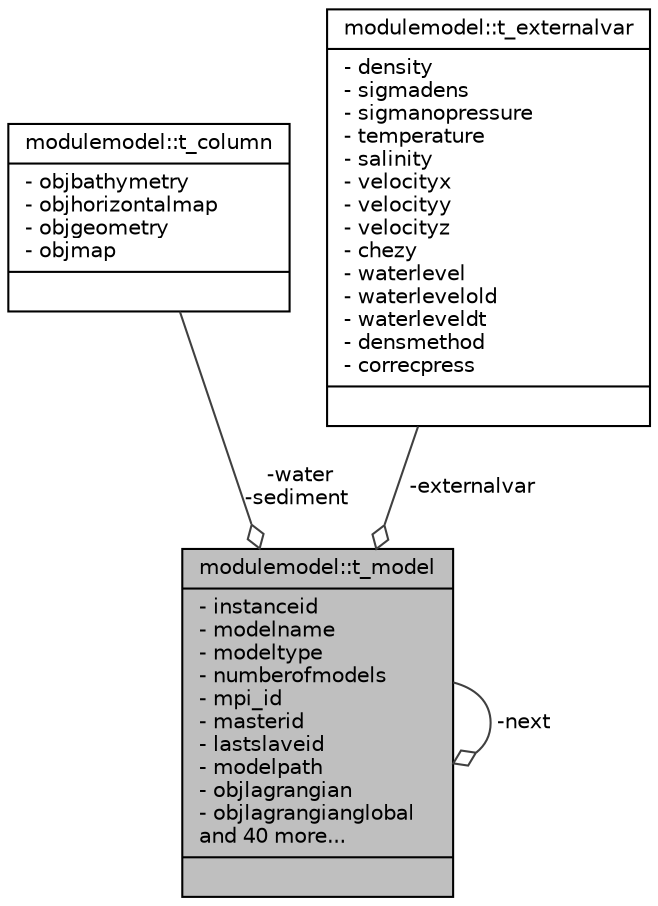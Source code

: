 digraph "modulemodel::t_model"
{
 // LATEX_PDF_SIZE
  edge [fontname="Helvetica",fontsize="10",labelfontname="Helvetica",labelfontsize="10"];
  node [fontname="Helvetica",fontsize="10",shape=record];
  Node1 [label="{modulemodel::t_model\n|- instanceid\l- modelname\l- modeltype\l- numberofmodels\l- mpi_id\l- masterid\l- lastslaveid\l- modelpath\l- objlagrangian\l- objlagrangianglobal\land 40 more...\l|}",height=0.2,width=0.4,color="black", fillcolor="grey75", style="filled", fontcolor="black",tooltip=" "];
  Node2 -> Node1 [color="grey25",fontsize="10",style="solid",label=" -water\n-sediment" ,arrowhead="odiamond",fontname="Helvetica"];
  Node2 [label="{modulemodel::t_column\n|- objbathymetry\l- objhorizontalmap\l- objgeometry\l- objmap\l|}",height=0.2,width=0.4,color="black", fillcolor="white", style="filled",URL="$structmodulemodel_1_1t__column.html",tooltip=" "];
  Node1 -> Node1 [color="grey25",fontsize="10",style="solid",label=" -next" ,arrowhead="odiamond",fontname="Helvetica"];
  Node3 -> Node1 [color="grey25",fontsize="10",style="solid",label=" -externalvar" ,arrowhead="odiamond",fontname="Helvetica"];
  Node3 [label="{modulemodel::t_externalvar\n|- density\l- sigmadens\l- sigmanopressure\l- temperature\l- salinity\l- velocityx\l- velocityy\l- velocityz\l- chezy\l- waterlevel\l- waterlevelold\l- waterleveldt\l- densmethod\l- correcpress\l|}",height=0.2,width=0.4,color="black", fillcolor="white", style="filled",URL="$structmodulemodel_1_1t__externalvar.html",tooltip=" "];
}
